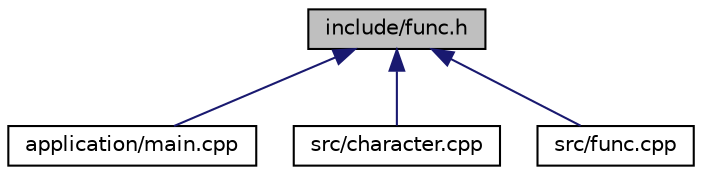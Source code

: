 digraph "include/func.h"
{
  edge [fontname="Helvetica",fontsize="10",labelfontname="Helvetica",labelfontsize="10"];
  node [fontname="Helvetica",fontsize="10",shape=record];
  Node1 [label="include/func.h",height=0.2,width=0.4,color="black", fillcolor="grey75", style="filled", fontcolor="black"];
  Node1 -> Node2 [dir="back",color="midnightblue",fontsize="10",style="solid",fontname="Helvetica"];
  Node2 [label="application/main.cpp",height=0.2,width=0.4,color="black", fillcolor="white", style="filled",URL="$main_8cpp.html",tooltip="Cógido fonte princial do IDLE Dungeon. "];
  Node1 -> Node3 [dir="back",color="midnightblue",fontsize="10",style="solid",fontname="Helvetica"];
  Node3 [label="src/character.cpp",height=0.2,width=0.4,color="black", fillcolor="white", style="filled",URL="$character_8cpp.html",tooltip="Implementação dos prototipos da classe base do personagem. "];
  Node1 -> Node4 [dir="back",color="midnightblue",fontsize="10",style="solid",fontname="Helvetica"];
  Node4 [label="src/func.cpp",height=0.2,width=0.4,color="black", fillcolor="white", style="filled",URL="$func_8cpp.html",tooltip="Implementação dos prototipos das funções. "];
}
